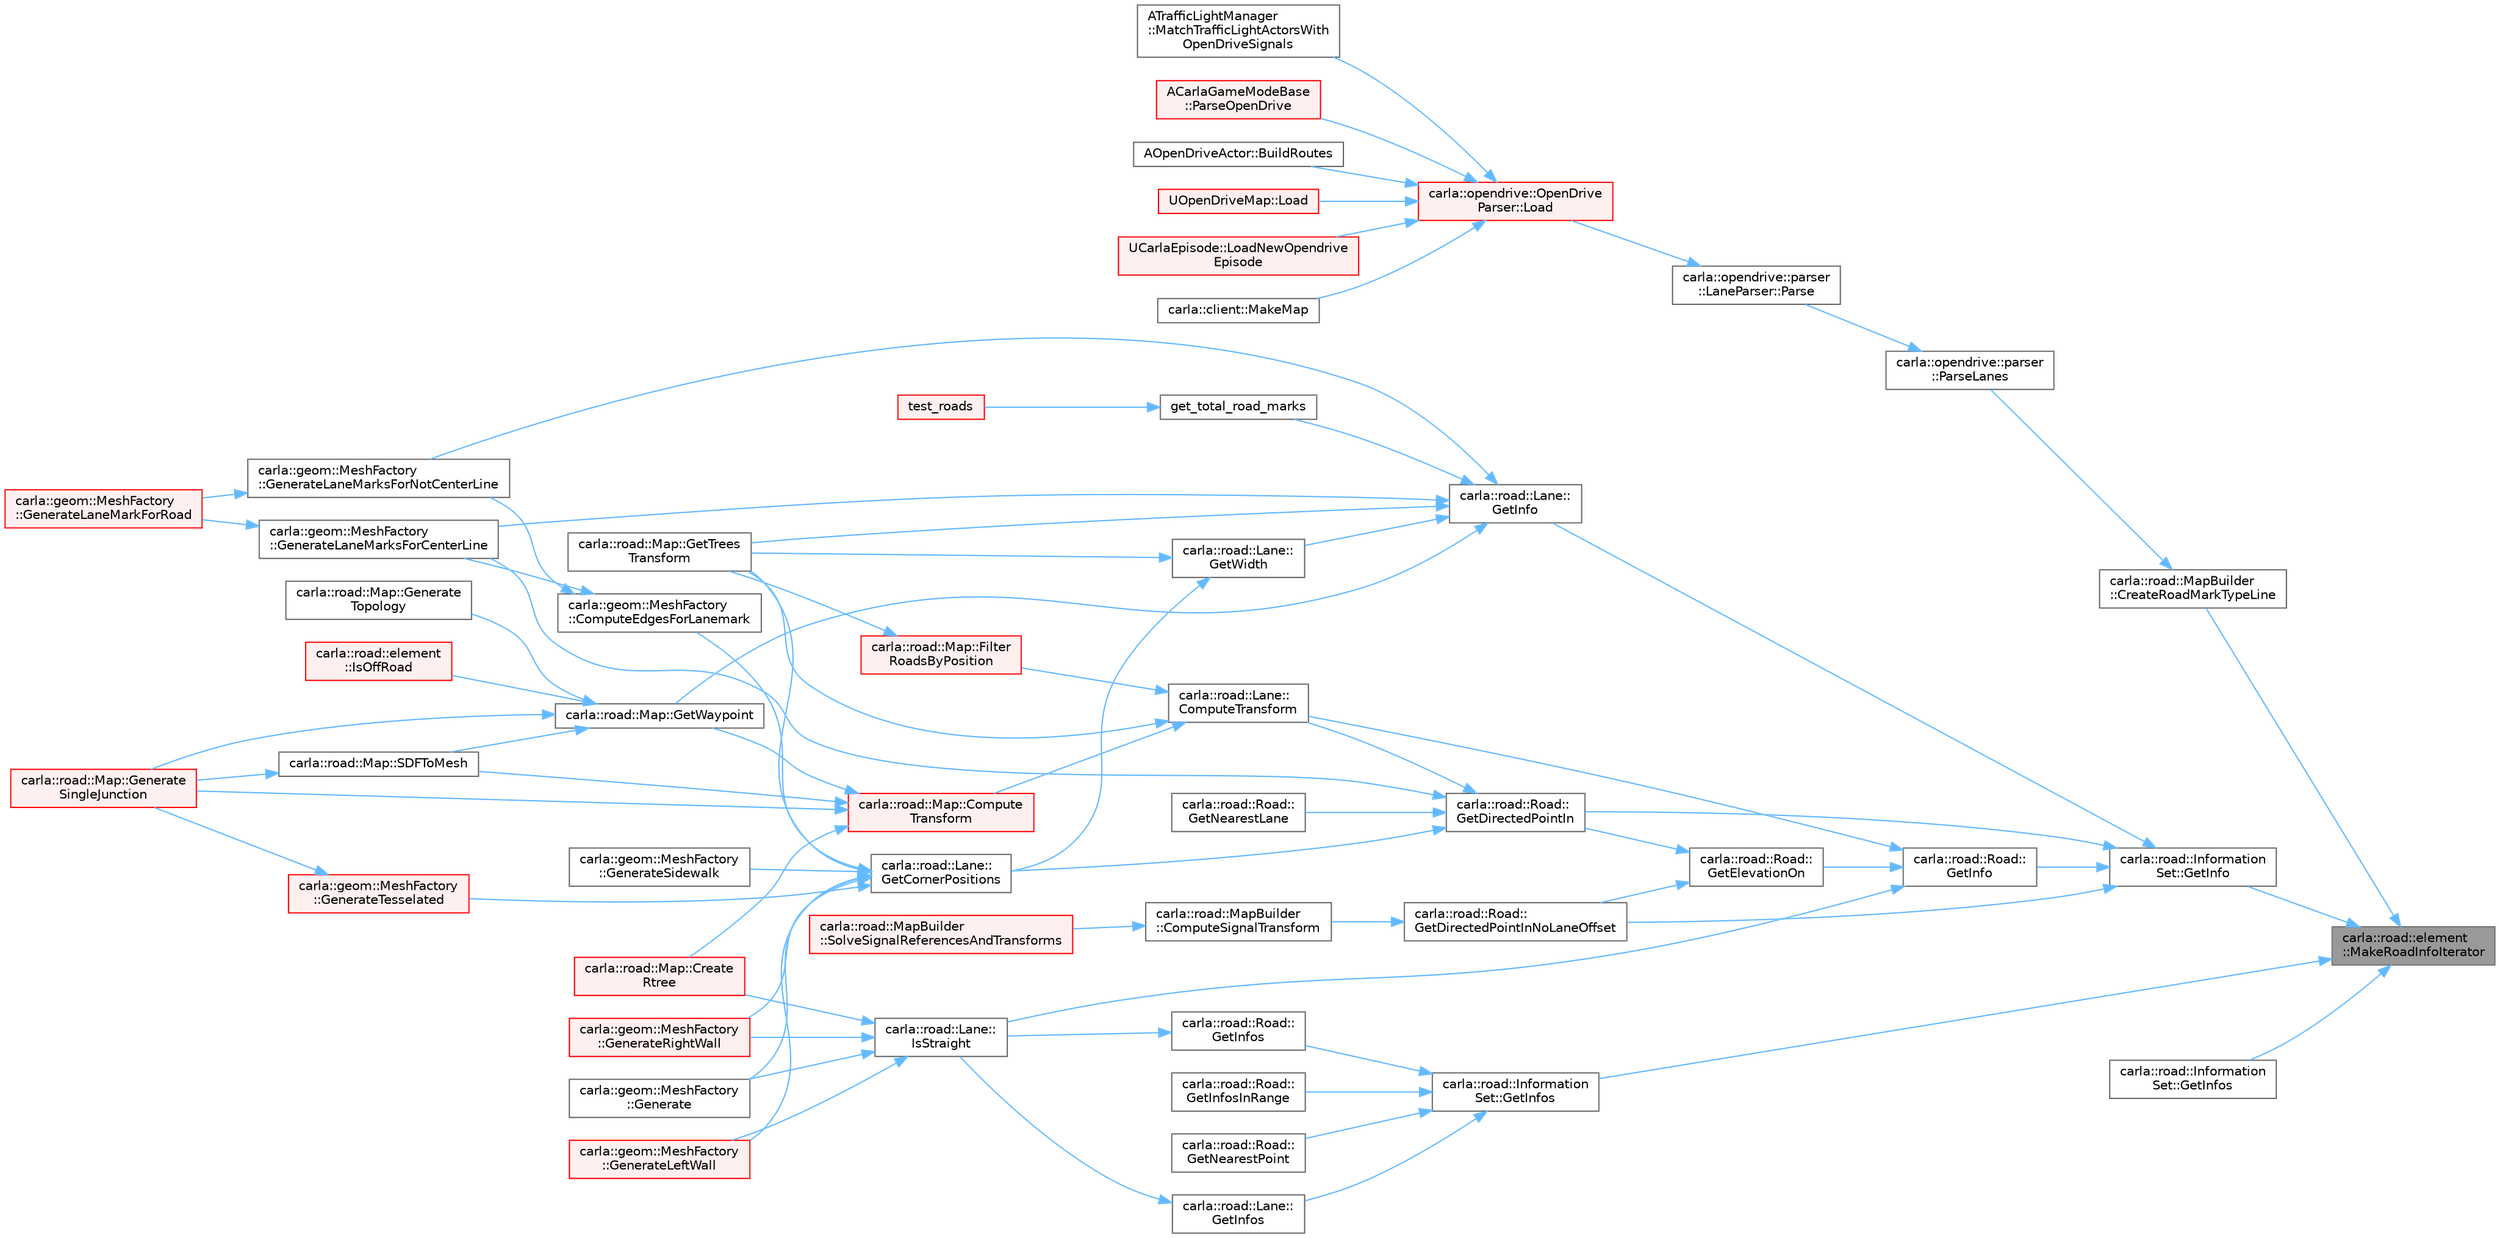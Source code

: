 digraph "carla::road::element::MakeRoadInfoIterator"
{
 // INTERACTIVE_SVG=YES
 // LATEX_PDF_SIZE
  bgcolor="transparent";
  edge [fontname=Helvetica,fontsize=10,labelfontname=Helvetica,labelfontsize=10];
  node [fontname=Helvetica,fontsize=10,shape=box,height=0.2,width=0.4];
  rankdir="RL";
  Node1 [id="Node000001",label="carla::road::element\l::MakeRoadInfoIterator",height=0.2,width=0.4,color="gray40", fillcolor="grey60", style="filled", fontcolor="black",tooltip=" "];
  Node1 -> Node2 [id="edge1_Node000001_Node000002",dir="back",color="steelblue1",style="solid",tooltip=" "];
  Node2 [id="Node000002",label="carla::road::MapBuilder\l::CreateRoadMarkTypeLine",height=0.2,width=0.4,color="grey40", fillcolor="white", style="filled",URL="$de/d16/classcarla_1_1road_1_1MapBuilder.html#aa724a828b0aca026efbdc65855ee23c0",tooltip=" "];
  Node2 -> Node3 [id="edge2_Node000002_Node000003",dir="back",color="steelblue1",style="solid",tooltip=" "];
  Node3 [id="Node000003",label="carla::opendrive::parser\l::ParseLanes",height=0.2,width=0.4,color="grey40", fillcolor="white", style="filled",URL="$db/dd5/namespacecarla_1_1opendrive_1_1parser.html#ac2f5766b57ed54b7e6b78b13aeeab215",tooltip=" "];
  Node3 -> Node4 [id="edge3_Node000003_Node000004",dir="back",color="steelblue1",style="solid",tooltip=" "];
  Node4 [id="Node000004",label="carla::opendrive::parser\l::LaneParser::Parse",height=0.2,width=0.4,color="grey40", fillcolor="white", style="filled",URL="$df/d2f/classcarla_1_1opendrive_1_1parser_1_1LaneParser.html#a941e9b363786a64eb59479b046a9e501",tooltip=" "];
  Node4 -> Node5 [id="edge4_Node000004_Node000005",dir="back",color="steelblue1",style="solid",tooltip=" "];
  Node5 [id="Node000005",label="carla::opendrive::OpenDrive\lParser::Load",height=0.2,width=0.4,color="red", fillcolor="#FFF0F0", style="filled",URL="$de/d5a/classcarla_1_1opendrive_1_1OpenDriveParser.html#a599fd6174f30aaee59590c16503afd8a",tooltip=" "];
  Node5 -> Node6 [id="edge5_Node000005_Node000006",dir="back",color="steelblue1",style="solid",tooltip=" "];
  Node6 [id="Node000006",label="AOpenDriveActor::BuildRoutes",height=0.2,width=0.4,color="grey40", fillcolor="white", style="filled",URL="$d0/d2d/classAOpenDriveActor.html#ac8678af2b371c3a3faca8775ab1e4816",tooltip=" "];
  Node5 -> Node7 [id="edge6_Node000005_Node000007",dir="back",color="steelblue1",style="solid",tooltip=" "];
  Node7 [id="Node000007",label="UOpenDriveMap::Load",height=0.2,width=0.4,color="red", fillcolor="#FFF0F0", style="filled",URL="$d8/dfe/classUOpenDriveMap.html#a0ce422ee1f79211e6957bab1d2048348",tooltip="Load this map with an OpenDrive (XODR) file."];
  Node5 -> Node10 [id="edge7_Node000005_Node000010",dir="back",color="steelblue1",style="solid",tooltip=" "];
  Node10 [id="Node000010",label="UCarlaEpisode::LoadNewOpendrive\lEpisode",height=0.2,width=0.4,color="red", fillcolor="#FFF0F0", style="filled",URL="$dc/d84/classUCarlaEpisode.html#a3eeed56e0cc3cf04d266b86c5a88c3ed",tooltip="Load a new map generating the mesh from OpenDRIVE data and start a new episode."];
  Node5 -> Node13 [id="edge8_Node000005_Node000013",dir="back",color="steelblue1",style="solid",tooltip=" "];
  Node13 [id="Node000013",label="carla::client::MakeMap",height=0.2,width=0.4,color="grey40", fillcolor="white", style="filled",URL="$d2/daf/namespacecarla_1_1client.html#a228b83c6429f8e3406a93a1b41eb1565",tooltip=" "];
  Node5 -> Node14 [id="edge9_Node000005_Node000014",dir="back",color="steelblue1",style="solid",tooltip=" "];
  Node14 [id="Node000014",label="ATrafficLightManager\l::MatchTrafficLightActorsWith\lOpenDriveSignals",height=0.2,width=0.4,color="grey40", fillcolor="white", style="filled",URL="$df/da5/classATrafficLightManager.html#a212893f28dfefd3883c68be7e9a7d835",tooltip=" "];
  Node5 -> Node15 [id="edge10_Node000005_Node000015",dir="back",color="steelblue1",style="solid",tooltip=" "];
  Node15 [id="Node000015",label="ACarlaGameModeBase\l::ParseOpenDrive",height=0.2,width=0.4,color="red", fillcolor="#FFF0F0", style="filled",URL="$db/de5/classACarlaGameModeBase.html#aa1cc7f6d077f3a4dcf7b1d523c9f5d2f",tooltip=" "];
  Node1 -> Node23 [id="edge11_Node000001_Node000023",dir="back",color="steelblue1",style="solid",tooltip=" "];
  Node23 [id="Node000023",label="carla::road::Information\lSet::GetInfo",height=0.2,width=0.4,color="grey40", fillcolor="white", style="filled",URL="$d4/d28/classcarla_1_1road_1_1InformationSet.html#a2c183586f8f7bfebf89339f1a3845e49",tooltip="Returns single info given a type and a distance (s) from the start of the road"];
  Node23 -> Node24 [id="edge12_Node000023_Node000024",dir="back",color="steelblue1",style="solid",tooltip=" "];
  Node24 [id="Node000024",label="carla::road::Road::\lGetDirectedPointIn",height=0.2,width=0.4,color="grey40", fillcolor="white", style="filled",URL="$dd/de6/classcarla_1_1road_1_1Road.html#abe77139bd9cba13e5c068c6f78b5196c",tooltip="Returns a directed point on the center of the road (lane 0), with the corresponding laneOffset and el..."];
  Node24 -> Node25 [id="edge13_Node000024_Node000025",dir="back",color="steelblue1",style="solid",tooltip=" "];
  Node25 [id="Node000025",label="carla::road::Lane::\lComputeTransform",height=0.2,width=0.4,color="grey40", fillcolor="white", style="filled",URL="$df/d85/classcarla_1_1road_1_1Lane.html#a5b6a44fb0e0cd41e21557e93f913f45a",tooltip=" "];
  Node25 -> Node26 [id="edge14_Node000025_Node000026",dir="back",color="steelblue1",style="solid",tooltip=" "];
  Node26 [id="Node000026",label="carla::road::Map::Compute\lTransform",height=0.2,width=0.4,color="red", fillcolor="#FFF0F0", style="filled",URL="$d0/d34/classcarla_1_1road_1_1Map.html#ab92716131e75fa9760042389d14f56a2",tooltip=" "];
  Node26 -> Node28 [id="edge15_Node000026_Node000028",dir="back",color="steelblue1",style="solid",tooltip=" "];
  Node28 [id="Node000028",label="carla::road::Map::Create\lRtree",height=0.2,width=0.4,color="red", fillcolor="#FFF0F0", style="filled",URL="$d0/d34/classcarla_1_1road_1_1Map.html#ad30ed42bc1a8089df7d63ec8cdfa3e72",tooltip=" "];
  Node26 -> Node35 [id="edge16_Node000026_Node000035",dir="back",color="steelblue1",style="solid",tooltip=" "];
  Node35 [id="Node000035",label="carla::road::Map::Generate\lSingleJunction",height=0.2,width=0.4,color="red", fillcolor="#FFF0F0", style="filled",URL="$d0/d34/classcarla_1_1road_1_1Map.html#accf4f345bb9db4bcd6cdd9e6fec322cc",tooltip=" "];
  Node26 -> Node40 [id="edge17_Node000026_Node000040",dir="back",color="steelblue1",style="solid",tooltip=" "];
  Node40 [id="Node000040",label="carla::road::Map::GetWaypoint",height=0.2,width=0.4,color="grey40", fillcolor="white", style="filled",URL="$d0/d34/classcarla_1_1road_1_1Map.html#a39f0ccacb98f62b339de96c69621543b",tooltip=" "];
  Node40 -> Node35 [id="edge18_Node000040_Node000035",dir="back",color="steelblue1",style="solid",tooltip=" "];
  Node40 -> Node41 [id="edge19_Node000040_Node000041",dir="back",color="steelblue1",style="solid",tooltip=" "];
  Node41 [id="Node000041",label="carla::road::Map::Generate\lTopology",height=0.2,width=0.4,color="grey40", fillcolor="white", style="filled",URL="$d0/d34/classcarla_1_1road_1_1Map.html#a047f3fd871248ef6cea3d7057e38830b",tooltip="Generate the minimum set of waypoints that define the topology of map."];
  Node40 -> Node42 [id="edge20_Node000040_Node000042",dir="back",color="steelblue1",style="solid",tooltip=" "];
  Node42 [id="Node000042",label="carla::road::element\l::IsOffRoad",height=0.2,width=0.4,color="red", fillcolor="#FFF0F0", style="filled",URL="$df/dc1/namespacecarla_1_1road_1_1element.html#ad4397b3938f0a721ad5208f14912b744",tooltip=" "];
  Node40 -> Node43 [id="edge21_Node000040_Node000043",dir="back",color="steelblue1",style="solid",tooltip=" "];
  Node43 [id="Node000043",label="carla::road::Map::SDFToMesh",height=0.2,width=0.4,color="grey40", fillcolor="white", style="filled",URL="$d0/d34/classcarla_1_1road_1_1Map.html#a1653a470bdf6e93b0471773b2e079847",tooltip=" "];
  Node43 -> Node35 [id="edge22_Node000043_Node000035",dir="back",color="steelblue1",style="solid",tooltip=" "];
  Node26 -> Node43 [id="edge23_Node000026_Node000043",dir="back",color="steelblue1",style="solid",tooltip=" "];
  Node25 -> Node44 [id="edge24_Node000025_Node000044",dir="back",color="steelblue1",style="solid",tooltip=" "];
  Node44 [id="Node000044",label="carla::road::Map::Filter\lRoadsByPosition",height=0.2,width=0.4,color="red", fillcolor="#FFF0F0", style="filled",URL="$d0/d34/classcarla_1_1road_1_1Map.html#a3552f28db07d8de3e0a41d693412171e",tooltip=" "];
  Node44 -> Node46 [id="edge25_Node000044_Node000046",dir="back",color="steelblue1",style="solid",tooltip=" "];
  Node46 [id="Node000046",label="carla::road::Map::GetTrees\lTransform",height=0.2,width=0.4,color="grey40", fillcolor="white", style="filled",URL="$d0/d34/classcarla_1_1road_1_1Map.html#a17e65cd8e5fb3d61bf5a732bf225710d",tooltip=" "];
  Node25 -> Node46 [id="edge26_Node000025_Node000046",dir="back",color="steelblue1",style="solid",tooltip=" "];
  Node24 -> Node47 [id="edge27_Node000024_Node000047",dir="back",color="steelblue1",style="solid",tooltip=" "];
  Node47 [id="Node000047",label="carla::geom::MeshFactory\l::GenerateLaneMarksForCenterLine",height=0.2,width=0.4,color="grey40", fillcolor="white", style="filled",URL="$d6/d3d/classcarla_1_1geom_1_1MeshFactory.html#a5744e75d34e0a3514892d4a9b7906652",tooltip=" "];
  Node47 -> Node48 [id="edge28_Node000047_Node000048",dir="back",color="steelblue1",style="solid",tooltip=" "];
  Node48 [id="Node000048",label="carla::geom::MeshFactory\l::GenerateLaneMarkForRoad",height=0.2,width=0.4,color="red", fillcolor="#FFF0F0", style="filled",URL="$d6/d3d/classcarla_1_1geom_1_1MeshFactory.html#a6228f1a0673c73589a0816085fbc2900",tooltip=" "];
  Node24 -> Node49 [id="edge29_Node000024_Node000049",dir="back",color="steelblue1",style="solid",tooltip=" "];
  Node49 [id="Node000049",label="carla::road::Lane::\lGetCornerPositions",height=0.2,width=0.4,color="grey40", fillcolor="white", style="filled",URL="$df/d85/classcarla_1_1road_1_1Lane.html#ae0d376fa422b14e54af3a702e1b8385a",tooltip="Computes the location of the edges given a s"];
  Node49 -> Node50 [id="edge30_Node000049_Node000050",dir="back",color="steelblue1",style="solid",tooltip=" "];
  Node50 [id="Node000050",label="carla::geom::MeshFactory\l::ComputeEdgesForLanemark",height=0.2,width=0.4,color="grey40", fillcolor="white", style="filled",URL="$d6/d3d/classcarla_1_1geom_1_1MeshFactory.html#a512234aafe71530fd0cff32d9a27a4e4",tooltip=" "];
  Node50 -> Node47 [id="edge31_Node000050_Node000047",dir="back",color="steelblue1",style="solid",tooltip=" "];
  Node50 -> Node51 [id="edge32_Node000050_Node000051",dir="back",color="steelblue1",style="solid",tooltip=" "];
  Node51 [id="Node000051",label="carla::geom::MeshFactory\l::GenerateLaneMarksForNotCenterLine",height=0.2,width=0.4,color="grey40", fillcolor="white", style="filled",URL="$d6/d3d/classcarla_1_1geom_1_1MeshFactory.html#aad2ea408b3032e959e384431becd860b",tooltip=" "];
  Node51 -> Node48 [id="edge33_Node000051_Node000048",dir="back",color="steelblue1",style="solid",tooltip=" "];
  Node49 -> Node52 [id="edge34_Node000049_Node000052",dir="back",color="steelblue1",style="solid",tooltip=" "];
  Node52 [id="Node000052",label="carla::geom::MeshFactory\l::Generate",height=0.2,width=0.4,color="grey40", fillcolor="white", style="filled",URL="$d6/d3d/classcarla_1_1geom_1_1MeshFactory.html#a1e3c826505f82d1ddffd9f40c39cfa2a",tooltip="Generates a mesh that defines a lane from a given s start and end"];
  Node49 -> Node53 [id="edge35_Node000049_Node000053",dir="back",color="steelblue1",style="solid",tooltip=" "];
  Node53 [id="Node000053",label="carla::geom::MeshFactory\l::GenerateLeftWall",height=0.2,width=0.4,color="red", fillcolor="#FFF0F0", style="filled",URL="$d6/d3d/classcarla_1_1geom_1_1MeshFactory.html#a202f9750d3be15d0af4b42b3a90f3662",tooltip="Generates a wall-like mesh at the left side of the lane"];
  Node49 -> Node56 [id="edge36_Node000049_Node000056",dir="back",color="steelblue1",style="solid",tooltip=" "];
  Node56 [id="Node000056",label="carla::geom::MeshFactory\l::GenerateRightWall",height=0.2,width=0.4,color="red", fillcolor="#FFF0F0", style="filled",URL="$d6/d3d/classcarla_1_1geom_1_1MeshFactory.html#a11c673db2f69ad3c21ebba4d068b8c6c",tooltip="Generates a wall-like mesh at the right side of the lane"];
  Node49 -> Node57 [id="edge37_Node000049_Node000057",dir="back",color="steelblue1",style="solid",tooltip=" "];
  Node57 [id="Node000057",label="carla::geom::MeshFactory\l::GenerateSidewalk",height=0.2,width=0.4,color="grey40", fillcolor="white", style="filled",URL="$d6/d3d/classcarla_1_1geom_1_1MeshFactory.html#a307f715a3e409fd5db0ce50f45c40478",tooltip=" "];
  Node49 -> Node58 [id="edge38_Node000049_Node000058",dir="back",color="steelblue1",style="solid",tooltip=" "];
  Node58 [id="Node000058",label="carla::geom::MeshFactory\l::GenerateTesselated",height=0.2,width=0.4,color="red", fillcolor="#FFF0F0", style="filled",URL="$d6/d3d/classcarla_1_1geom_1_1MeshFactory.html#ae26205cfd730254bb1a35302386b497f",tooltip="Generates a mesh that defines a lane from a given s start and end with bigger tesselation"];
  Node58 -> Node35 [id="edge39_Node000058_Node000035",dir="back",color="steelblue1",style="solid",tooltip=" "];
  Node49 -> Node46 [id="edge40_Node000049_Node000046",dir="back",color="steelblue1",style="solid",tooltip=" "];
  Node24 -> Node62 [id="edge41_Node000024_Node000062",dir="back",color="steelblue1",style="solid",tooltip=" "];
  Node62 [id="Node000062",label="carla::road::Road::\lGetNearestLane",height=0.2,width=0.4,color="grey40", fillcolor="white", style="filled",URL="$dd/de6/classcarla_1_1road_1_1Road.html#ab2b49cb7ce0697c34d49e20dfa40692b",tooltip="Returns a pointer to the nearest lane, given s relative to Road and a location"];
  Node23 -> Node63 [id="edge42_Node000023_Node000063",dir="back",color="steelblue1",style="solid",tooltip=" "];
  Node63 [id="Node000063",label="carla::road::Road::\lGetDirectedPointInNoLaneOffset",height=0.2,width=0.4,color="grey40", fillcolor="white", style="filled",URL="$dd/de6/classcarla_1_1road_1_1Road.html#add5e8cae755c9981a715426d29f14887",tooltip="Returns a directed point on the center of the road (lane 0), with the corresponding laneOffset and el..."];
  Node63 -> Node64 [id="edge43_Node000063_Node000064",dir="back",color="steelblue1",style="solid",tooltip=" "];
  Node64 [id="Node000064",label="carla::road::MapBuilder\l::ComputeSignalTransform",height=0.2,width=0.4,color="grey40", fillcolor="white", style="filled",URL="$de/d16/classcarla_1_1road_1_1MapBuilder.html#a59c3796375f1ca76276763f94b923afc",tooltip=" "];
  Node64 -> Node65 [id="edge44_Node000064_Node000065",dir="back",color="steelblue1",style="solid",tooltip=" "];
  Node65 [id="Node000065",label="carla::road::MapBuilder\l::SolveSignalReferencesAndTransforms",height=0.2,width=0.4,color="red", fillcolor="#FFF0F0", style="filled",URL="$de/d16/classcarla_1_1road_1_1MapBuilder.html#ae08e6f0bdd3b6efe2e30ca19effd3a97",tooltip="Solves the signal references in the road"];
  Node23 -> Node66 [id="edge45_Node000023_Node000066",dir="back",color="steelblue1",style="solid",tooltip=" "];
  Node66 [id="Node000066",label="carla::road::Lane::\lGetInfo",height=0.2,width=0.4,color="grey40", fillcolor="white", style="filled",URL="$df/d85/classcarla_1_1road_1_1Lane.html#a68ed9c59953314ff9437cb820c8e7db8",tooltip=" "];
  Node66 -> Node47 [id="edge46_Node000066_Node000047",dir="back",color="steelblue1",style="solid",tooltip=" "];
  Node66 -> Node51 [id="edge47_Node000066_Node000051",dir="back",color="steelblue1",style="solid",tooltip=" "];
  Node66 -> Node67 [id="edge48_Node000066_Node000067",dir="back",color="steelblue1",style="solid",tooltip=" "];
  Node67 [id="Node000067",label="get_total_road_marks",height=0.2,width=0.4,color="grey40", fillcolor="white", style="filled",URL="$d1/dc0/test__opendrive_8cpp.html#abf3b27156775448afb3a631bf7351e4d",tooltip=" "];
  Node67 -> Node68 [id="edge49_Node000067_Node000068",dir="back",color="steelblue1",style="solid",tooltip=" "];
  Node68 [id="Node000068",label="test_roads",height=0.2,width=0.4,color="red", fillcolor="#FFF0F0", style="filled",URL="$d1/dc0/test__opendrive_8cpp.html#a150bee03ecfb9362ac5a63f334562723",tooltip=" "];
  Node66 -> Node46 [id="edge50_Node000066_Node000046",dir="back",color="steelblue1",style="solid",tooltip=" "];
  Node66 -> Node40 [id="edge51_Node000066_Node000040",dir="back",color="steelblue1",style="solid",tooltip=" "];
  Node66 -> Node69 [id="edge52_Node000066_Node000069",dir="back",color="steelblue1",style="solid",tooltip=" "];
  Node69 [id="Node000069",label="carla::road::Lane::\lGetWidth",height=0.2,width=0.4,color="grey40", fillcolor="white", style="filled",URL="$df/d85/classcarla_1_1road_1_1Lane.html#a34da073c1da719b3455c4dd8f7b441c9",tooltip="Returns the total lane width given a s"];
  Node69 -> Node49 [id="edge53_Node000069_Node000049",dir="back",color="steelblue1",style="solid",tooltip=" "];
  Node69 -> Node46 [id="edge54_Node000069_Node000046",dir="back",color="steelblue1",style="solid",tooltip=" "];
  Node23 -> Node70 [id="edge55_Node000023_Node000070",dir="back",color="steelblue1",style="solid",tooltip=" "];
  Node70 [id="Node000070",label="carla::road::Road::\lGetInfo",height=0.2,width=0.4,color="grey40", fillcolor="white", style="filled",URL="$dd/de6/classcarla_1_1road_1_1Road.html#a26fed22ee04e5663028f37034c8bd066",tooltip=" "];
  Node70 -> Node25 [id="edge56_Node000070_Node000025",dir="back",color="steelblue1",style="solid",tooltip=" "];
  Node70 -> Node71 [id="edge57_Node000070_Node000071",dir="back",color="steelblue1",style="solid",tooltip=" "];
  Node71 [id="Node000071",label="carla::road::Road::\lGetElevationOn",height=0.2,width=0.4,color="grey40", fillcolor="white", style="filled",URL="$dd/de6/classcarla_1_1road_1_1Road.html#a9e0bba29f5bc845d314126c30c46743e",tooltip=" "];
  Node71 -> Node24 [id="edge58_Node000071_Node000024",dir="back",color="steelblue1",style="solid",tooltip=" "];
  Node71 -> Node63 [id="edge59_Node000071_Node000063",dir="back",color="steelblue1",style="solid",tooltip=" "];
  Node70 -> Node72 [id="edge60_Node000070_Node000072",dir="back",color="steelblue1",style="solid",tooltip=" "];
  Node72 [id="Node000072",label="carla::road::Lane::\lIsStraight",height=0.2,width=0.4,color="grey40", fillcolor="white", style="filled",URL="$df/d85/classcarla_1_1road_1_1Lane.html#a046ae843bd1a4d5da97903da529fe09d",tooltip="Checks whether the geometry is straight or not"];
  Node72 -> Node28 [id="edge61_Node000072_Node000028",dir="back",color="steelblue1",style="solid",tooltip=" "];
  Node72 -> Node52 [id="edge62_Node000072_Node000052",dir="back",color="steelblue1",style="solid",tooltip=" "];
  Node72 -> Node53 [id="edge63_Node000072_Node000053",dir="back",color="steelblue1",style="solid",tooltip=" "];
  Node72 -> Node56 [id="edge64_Node000072_Node000056",dir="back",color="steelblue1",style="solid",tooltip=" "];
  Node1 -> Node73 [id="edge65_Node000001_Node000073",dir="back",color="steelblue1",style="solid",tooltip=" "];
  Node73 [id="Node000073",label="carla::road::Information\lSet::GetInfos",height=0.2,width=0.4,color="grey40", fillcolor="white", style="filled",URL="$d4/d28/classcarla_1_1road_1_1InformationSet.html#abf1e4615805f6876dac8d37b8141319d",tooltip="Return all infos given a type from the start of the road"];
  Node73 -> Node74 [id="edge66_Node000073_Node000074",dir="back",color="steelblue1",style="solid",tooltip=" "];
  Node74 [id="Node000074",label="carla::road::Lane::\lGetInfos",height=0.2,width=0.4,color="grey40", fillcolor="white", style="filled",URL="$df/d85/classcarla_1_1road_1_1Lane.html#ab91c971826b5b12e398642dc423dcae8",tooltip=" "];
  Node74 -> Node72 [id="edge67_Node000074_Node000072",dir="back",color="steelblue1",style="solid",tooltip=" "];
  Node73 -> Node75 [id="edge68_Node000073_Node000075",dir="back",color="steelblue1",style="solid",tooltip=" "];
  Node75 [id="Node000075",label="carla::road::Road::\lGetInfos",height=0.2,width=0.4,color="grey40", fillcolor="white", style="filled",URL="$dd/de6/classcarla_1_1road_1_1Road.html#a05c267d25ff4e898efc2d042f065356f",tooltip=" "];
  Node75 -> Node72 [id="edge69_Node000075_Node000072",dir="back",color="steelblue1",style="solid",tooltip=" "];
  Node73 -> Node76 [id="edge70_Node000073_Node000076",dir="back",color="steelblue1",style="solid",tooltip=" "];
  Node76 [id="Node000076",label="carla::road::Road::\lGetInfosInRange",height=0.2,width=0.4,color="grey40", fillcolor="white", style="filled",URL="$dd/de6/classcarla_1_1road_1_1Road.html#a0704cbe3ae5938bdfcdba14c200e964f",tooltip=" "];
  Node73 -> Node77 [id="edge71_Node000073_Node000077",dir="back",color="steelblue1",style="solid",tooltip=" "];
  Node77 [id="Node000077",label="carla::road::Road::\lGetNearestPoint",height=0.2,width=0.4,color="grey40", fillcolor="white", style="filled",URL="$dd/de6/classcarla_1_1road_1_1Road.html#a126bfd018a69f7366fec8695e34657d2",tooltip="Returns a pair containing:"];
  Node1 -> Node78 [id="edge72_Node000001_Node000078",dir="back",color="steelblue1",style="solid",tooltip=" "];
  Node78 [id="Node000078",label="carla::road::Information\lSet::GetInfos",height=0.2,width=0.4,color="grey40", fillcolor="white", style="filled",URL="$d4/d28/classcarla_1_1road_1_1InformationSet.html#a1b08e39dc7334fb0e131bf9a54222fb7",tooltip="Return all infos given a type in a given range of the road"];
}
